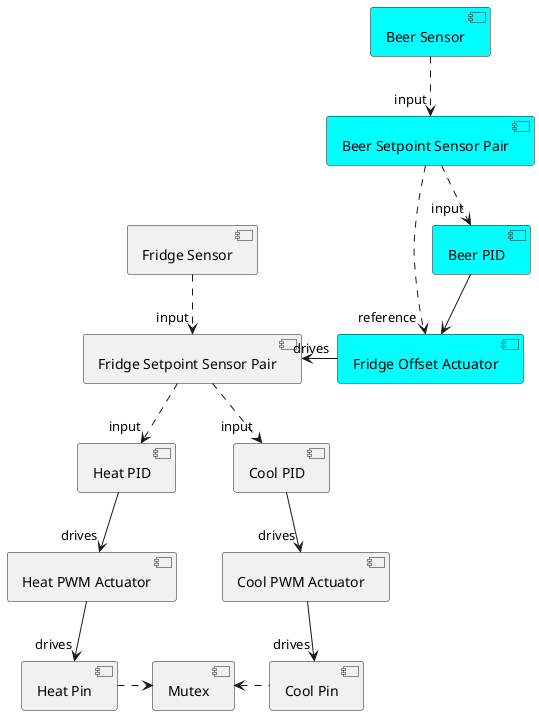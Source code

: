 @startuml Beer Offset Control Chain
component heat_PID as "Heat PID"
component heat_PWM as "Heat PWM Actuator"
component heat_Pin as "Heat Pin"

component cool_PID as "Cool PID"
component cool_PWM as "Cool PWM Actuator"
component cool_Pin as "Cool Pin"

component fridge_SSP as "Fridge Setpoint Sensor Pair"
component fridge_Sensor as "Fridge Sensor"

component Mutex

component beer_PID as "Beer PID" #Cyan
component beer_SSP as "Beer Setpoint Sensor Pair" #Cyan
component beer_Sensor as "Beer Sensor" #Cyan
component beer_Offset as "Fridge Offset Actuator" #Cyan

fridge_Sensor .down.> "input" fridge_SSP
fridge_SSP .down.> "input" heat_PID
fridge_SSP .down.> "input" cool_PID

heat_PID -down-> "drives" heat_PWM
heat_PWM -down-> "drives" heat_Pin
heat_Pin .right.> Mutex

cool_PID -down-> "drives" cool_PWM
cool_PWM -down-> "drives" cool_Pin
cool_Pin .left.> Mutex

beer_Sensor .down.> "input" beer_SSP
beer_SSP .down.> "input" beer_PID
beer_SSP .down.> "reference" beer_Offset
beer_PID -down-> beer_Offset
beer_Offset -left-> "drives" fridge_SSP

@enduml